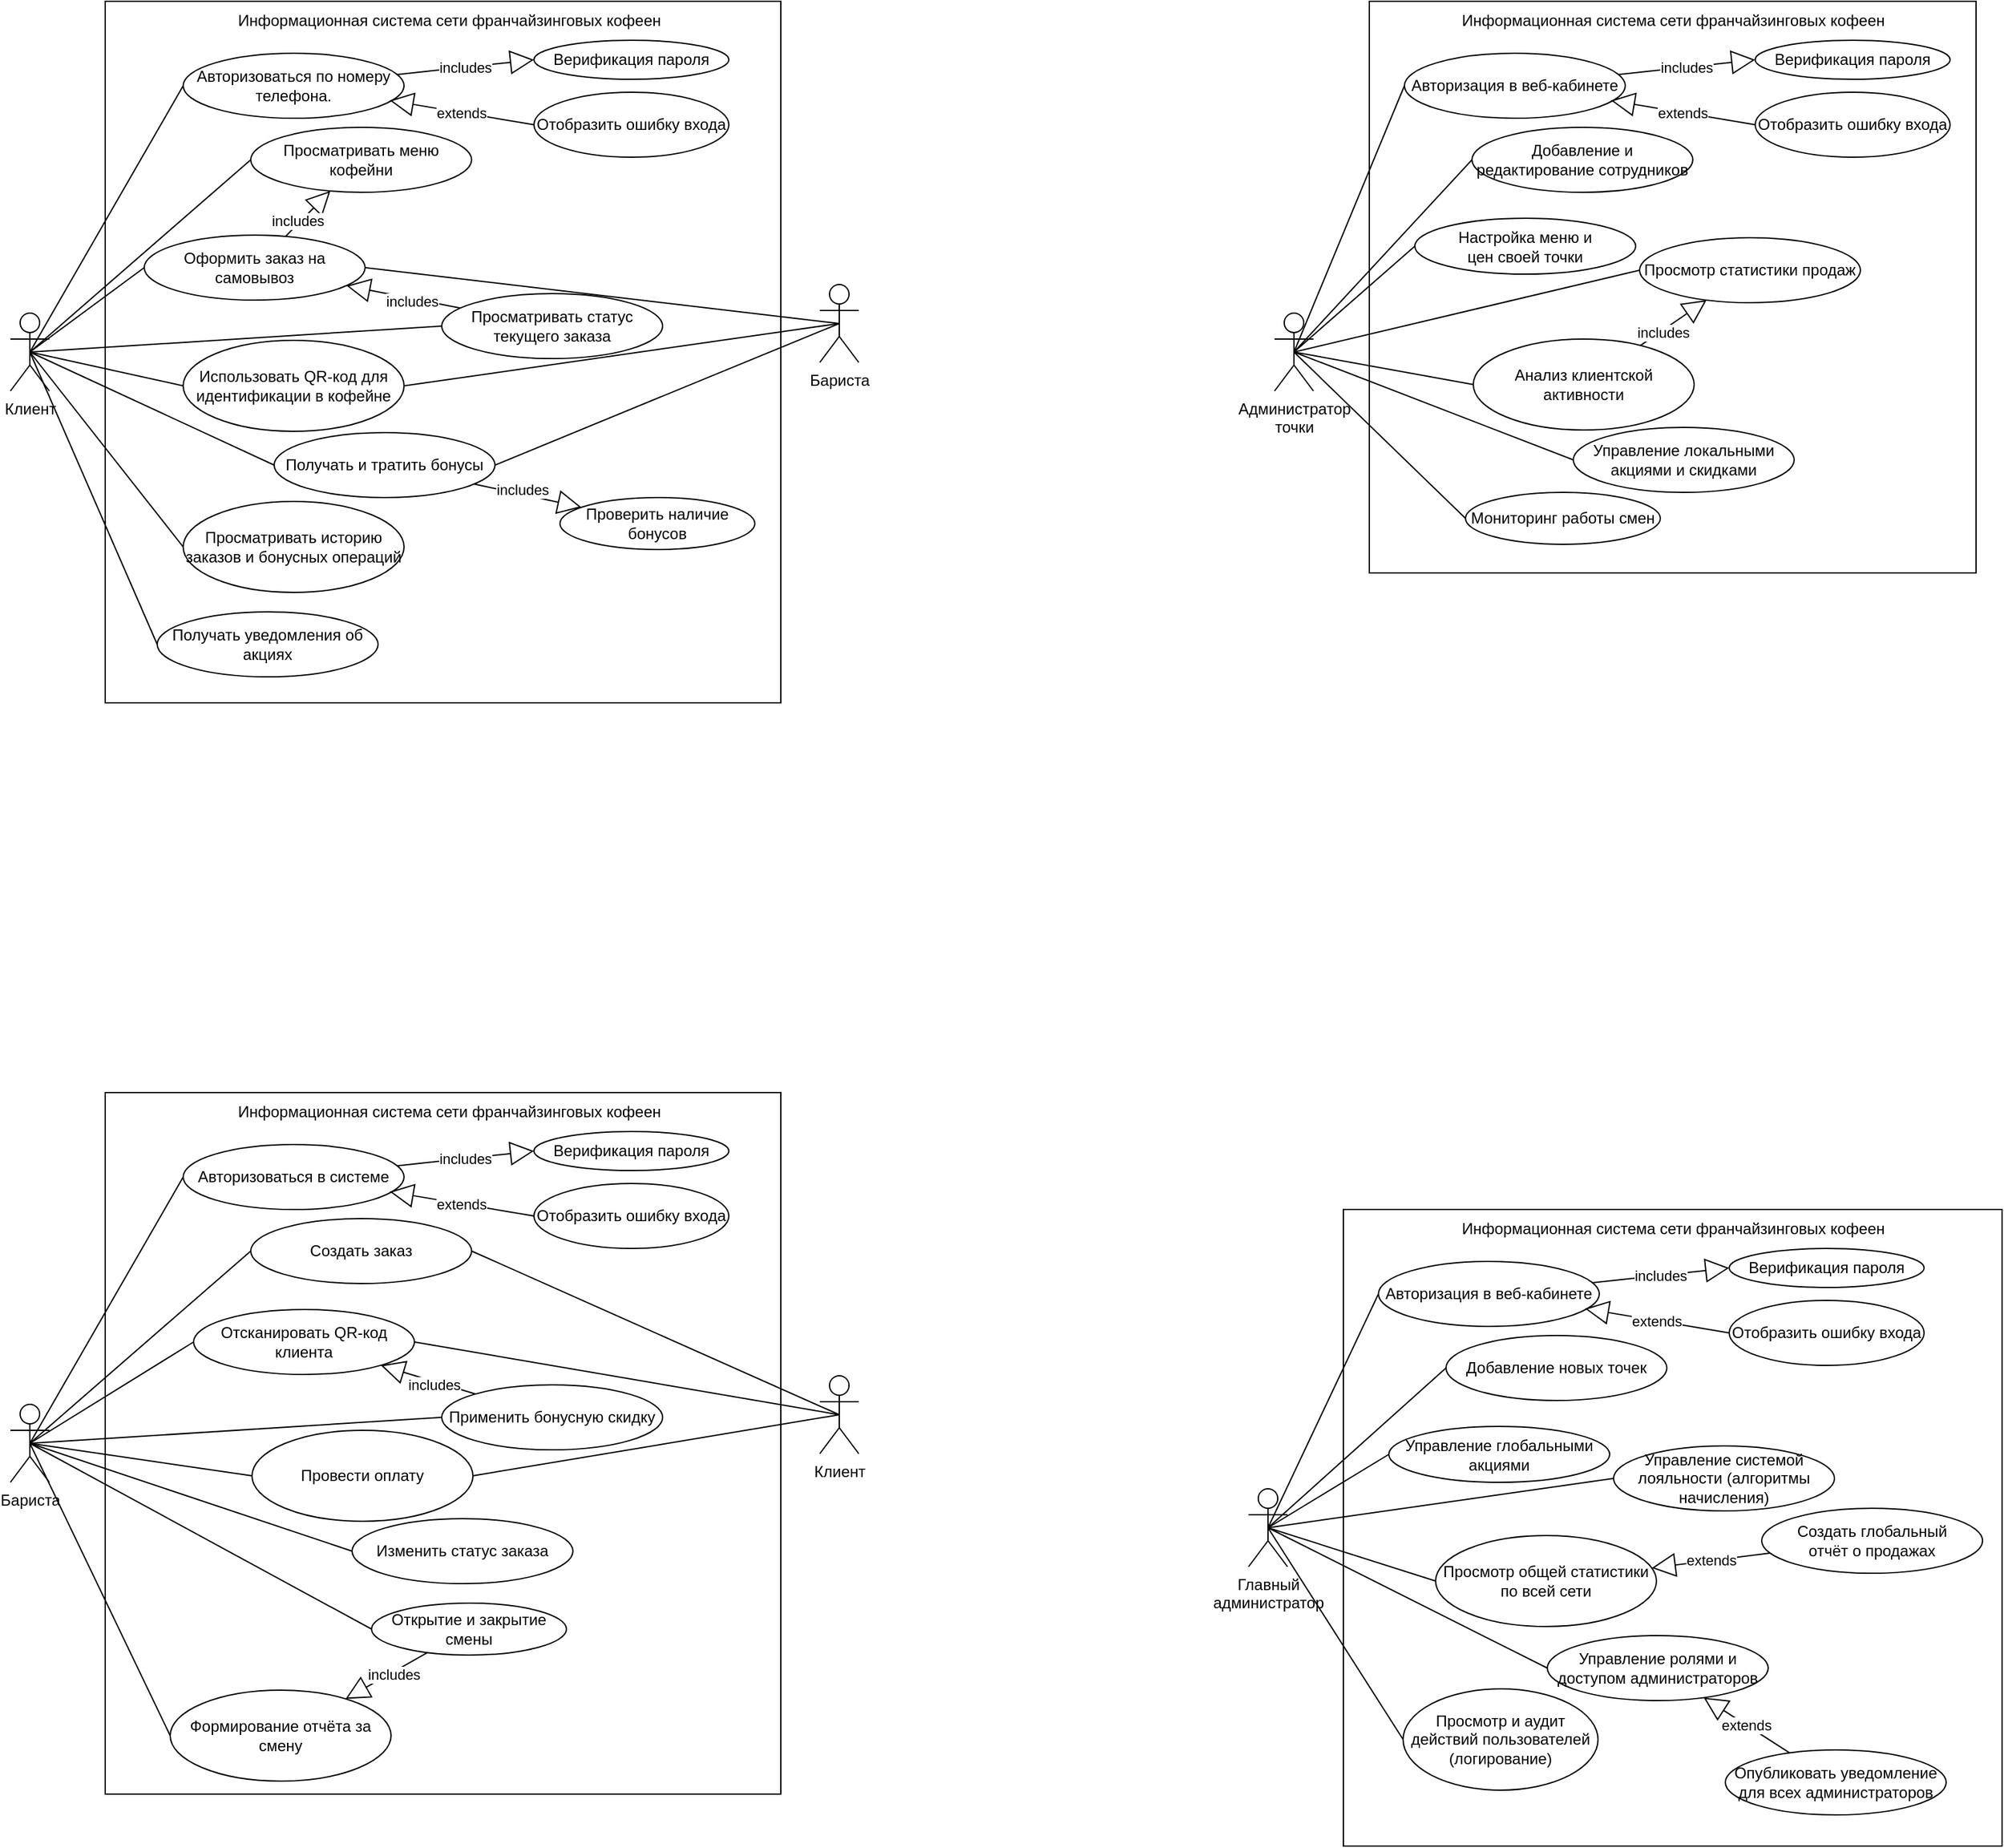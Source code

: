 <mxfile version="28.0.7">
  <diagram id="jpseGgJm6e-avmQmuACF" name="Page-1">
    <mxGraphModel dx="899" dy="1175" grid="1" gridSize="10" guides="1" tooltips="1" connect="1" arrows="1" fold="1" page="1" pageScale="1" pageWidth="850" pageHeight="1100" math="0" shadow="0">
      <root>
        <mxCell id="0" />
        <mxCell id="1" parent="0" />
        <mxCell id="ZztepuW2MVFX9YXNAIIB-1" value="Клиент" style="shape=umlActor;verticalLabelPosition=bottom;verticalAlign=top;html=1;outlineConnect=0;" vertex="1" parent="1">
          <mxGeometry x="227" y="550" width="30" height="60" as="geometry" />
        </mxCell>
        <mxCell id="ZztepuW2MVFX9YXNAIIB-2" value="" style="rounded=0;whiteSpace=wrap;html=1;" vertex="1" parent="1">
          <mxGeometry x="300" y="310" width="520" height="540" as="geometry" />
        </mxCell>
        <mxCell id="ZztepuW2MVFX9YXNAIIB-3" value="Информационная система сети франчайзинговых кофеен" style="text;html=1;align=center;verticalAlign=middle;whiteSpace=wrap;rounded=0;" vertex="1" parent="1">
          <mxGeometry x="395" y="310" width="340" height="30" as="geometry" />
        </mxCell>
        <mxCell id="ZztepuW2MVFX9YXNAIIB-4" value="Авторизоваться по номеру телефона." style="ellipse;whiteSpace=wrap;html=1;" vertex="1" parent="1">
          <mxGeometry x="360" y="350" width="170" height="50" as="geometry" />
        </mxCell>
        <mxCell id="ZztepuW2MVFX9YXNAIIB-5" value="" style="endArrow=none;html=1;rounded=0;exitX=0.5;exitY=0.5;exitDx=0;exitDy=0;exitPerimeter=0;entryX=0;entryY=0.5;entryDx=0;entryDy=0;" edge="1" parent="1" source="ZztepuW2MVFX9YXNAIIB-1" target="ZztepuW2MVFX9YXNAIIB-4">
          <mxGeometry width="50" height="50" relative="1" as="geometry">
            <mxPoint x="370" y="490" as="sourcePoint" />
            <mxPoint x="420" y="440" as="targetPoint" />
          </mxGeometry>
        </mxCell>
        <mxCell id="ZztepuW2MVFX9YXNAIIB-8" value="extends" style="endArrow=block;endSize=16;endFill=0;html=1;rounded=0;exitX=0;exitY=0.5;exitDx=0;exitDy=0;entryX=0.935;entryY=0.726;entryDx=0;entryDy=0;entryPerimeter=0;" edge="1" parent="1" source="ZztepuW2MVFX9YXNAIIB-34" target="ZztepuW2MVFX9YXNAIIB-4">
          <mxGeometry width="160" relative="1" as="geometry">
            <mxPoint x="579.68" y="340" as="sourcePoint" />
            <mxPoint x="640" y="285.68" as="targetPoint" />
          </mxGeometry>
        </mxCell>
        <mxCell id="ZztepuW2MVFX9YXNAIIB-10" value="Бариста" style="shape=umlActor;verticalLabelPosition=bottom;verticalAlign=top;html=1;outlineConnect=0;" vertex="1" parent="1">
          <mxGeometry x="850" y="528" width="30" height="60" as="geometry" />
        </mxCell>
        <mxCell id="ZztepuW2MVFX9YXNAIIB-11" value="Просматривать меню кофейни" style="ellipse;whiteSpace=wrap;html=1;" vertex="1" parent="1">
          <mxGeometry x="412" y="407" width="170" height="50" as="geometry" />
        </mxCell>
        <mxCell id="ZztepuW2MVFX9YXNAIIB-12" value="Оформить заказ на самовывоз" style="ellipse;whiteSpace=wrap;html=1;" vertex="1" parent="1">
          <mxGeometry x="330" y="490" width="170" height="50" as="geometry" />
        </mxCell>
        <mxCell id="ZztepuW2MVFX9YXNAIIB-13" value="Просматривать статус текущего заказа" style="ellipse;whiteSpace=wrap;html=1;" vertex="1" parent="1">
          <mxGeometry x="559" y="535" width="170" height="50" as="geometry" />
        </mxCell>
        <mxCell id="ZztepuW2MVFX9YXNAIIB-14" value="Использовать QR-код для идентификации в кофейне" style="ellipse;whiteSpace=wrap;html=1;" vertex="1" parent="1">
          <mxGeometry x="360" y="571" width="170" height="70" as="geometry" />
        </mxCell>
        <mxCell id="ZztepuW2MVFX9YXNAIIB-15" value="Получать и тратить бонусы" style="ellipse;whiteSpace=wrap;html=1;" vertex="1" parent="1">
          <mxGeometry x="430" y="642" width="170" height="50" as="geometry" />
        </mxCell>
        <mxCell id="ZztepuW2MVFX9YXNAIIB-16" value="Просматривать историю заказов и бонусных операций" style="ellipse;whiteSpace=wrap;html=1;" vertex="1" parent="1">
          <mxGeometry x="360" y="695" width="170" height="70" as="geometry" />
        </mxCell>
        <mxCell id="ZztepuW2MVFX9YXNAIIB-19" value="Получать уведомления об акциях" style="ellipse;whiteSpace=wrap;html=1;" vertex="1" parent="1">
          <mxGeometry x="340" y="780" width="170" height="50" as="geometry" />
        </mxCell>
        <mxCell id="ZztepuW2MVFX9YXNAIIB-22" value="" style="endArrow=none;html=1;rounded=0;entryX=0.5;entryY=0.5;entryDx=0;entryDy=0;entryPerimeter=0;exitX=1;exitY=0.5;exitDx=0;exitDy=0;" edge="1" parent="1" source="ZztepuW2MVFX9YXNAIIB-15" target="ZztepuW2MVFX9YXNAIIB-10">
          <mxGeometry width="50" height="50" relative="1" as="geometry">
            <mxPoint x="360" y="550" as="sourcePoint" />
            <mxPoint x="410" y="500" as="targetPoint" />
          </mxGeometry>
        </mxCell>
        <mxCell id="ZztepuW2MVFX9YXNAIIB-23" value="" style="endArrow=none;html=1;rounded=0;entryX=0.5;entryY=0.5;entryDx=0;entryDy=0;entryPerimeter=0;exitX=1;exitY=0.5;exitDx=0;exitDy=0;" edge="1" parent="1" source="ZztepuW2MVFX9YXNAIIB-14" target="ZztepuW2MVFX9YXNAIIB-10">
          <mxGeometry width="50" height="50" relative="1" as="geometry">
            <mxPoint x="730" y="707" as="sourcePoint" />
            <mxPoint x="825" y="490" as="targetPoint" />
          </mxGeometry>
        </mxCell>
        <mxCell id="ZztepuW2MVFX9YXNAIIB-24" value="" style="endArrow=none;html=1;rounded=0;entryX=0.5;entryY=0.5;entryDx=0;entryDy=0;entryPerimeter=0;exitX=1;exitY=0.5;exitDx=0;exitDy=0;" edge="1" parent="1" source="ZztepuW2MVFX9YXNAIIB-12" target="ZztepuW2MVFX9YXNAIIB-10">
          <mxGeometry width="50" height="50" relative="1" as="geometry">
            <mxPoint x="690" y="606" as="sourcePoint" />
            <mxPoint x="855" y="450" as="targetPoint" />
          </mxGeometry>
        </mxCell>
        <mxCell id="ZztepuW2MVFX9YXNAIIB-25" value="" style="endArrow=none;html=1;rounded=0;entryX=0;entryY=0.5;entryDx=0;entryDy=0;exitX=0.5;exitY=0.5;exitDx=0;exitDy=0;exitPerimeter=0;" edge="1" parent="1" source="ZztepuW2MVFX9YXNAIIB-1" target="ZztepuW2MVFX9YXNAIIB-11">
          <mxGeometry width="50" height="50" relative="1" as="geometry">
            <mxPoint x="230" y="430" as="sourcePoint" />
            <mxPoint x="535" y="420" as="targetPoint" />
          </mxGeometry>
        </mxCell>
        <mxCell id="ZztepuW2MVFX9YXNAIIB-26" value="" style="endArrow=none;html=1;rounded=0;entryX=0;entryY=0.5;entryDx=0;entryDy=0;exitX=0.5;exitY=0.5;exitDx=0;exitDy=0;exitPerimeter=0;" edge="1" parent="1" source="ZztepuW2MVFX9YXNAIIB-1" target="ZztepuW2MVFX9YXNAIIB-12">
          <mxGeometry width="50" height="50" relative="1" as="geometry">
            <mxPoint x="300" y="468" as="sourcePoint" />
            <mxPoint x="575" y="450" as="targetPoint" />
          </mxGeometry>
        </mxCell>
        <mxCell id="ZztepuW2MVFX9YXNAIIB-27" value="" style="endArrow=none;html=1;rounded=0;entryX=0;entryY=0.5;entryDx=0;entryDy=0;exitX=0.5;exitY=0.5;exitDx=0;exitDy=0;exitPerimeter=0;" edge="1" parent="1" source="ZztepuW2MVFX9YXNAIIB-1" target="ZztepuW2MVFX9YXNAIIB-13">
          <mxGeometry width="50" height="50" relative="1" as="geometry">
            <mxPoint x="290" y="480" as="sourcePoint" />
            <mxPoint x="495" y="516" as="targetPoint" />
          </mxGeometry>
        </mxCell>
        <mxCell id="ZztepuW2MVFX9YXNAIIB-28" value="" style="endArrow=none;html=1;rounded=0;entryX=0;entryY=0.5;entryDx=0;entryDy=0;exitX=0.5;exitY=0.5;exitDx=0;exitDy=0;exitPerimeter=0;" edge="1" parent="1" source="ZztepuW2MVFX9YXNAIIB-1" target="ZztepuW2MVFX9YXNAIIB-14">
          <mxGeometry width="50" height="50" relative="1" as="geometry">
            <mxPoint x="270" y="470" as="sourcePoint" />
            <mxPoint x="545" y="563" as="targetPoint" />
          </mxGeometry>
        </mxCell>
        <mxCell id="ZztepuW2MVFX9YXNAIIB-29" value="" style="endArrow=none;html=1;rounded=0;entryX=0;entryY=0.5;entryDx=0;entryDy=0;exitX=0.5;exitY=0.5;exitDx=0;exitDy=0;exitPerimeter=0;" edge="1" parent="1" source="ZztepuW2MVFX9YXNAIIB-1" target="ZztepuW2MVFX9YXNAIIB-15">
          <mxGeometry width="50" height="50" relative="1" as="geometry">
            <mxPoint x="360" y="570" as="sourcePoint" />
            <mxPoint x="565" y="726" as="targetPoint" />
          </mxGeometry>
        </mxCell>
        <mxCell id="ZztepuW2MVFX9YXNAIIB-30" value="" style="endArrow=none;html=1;rounded=0;entryX=0;entryY=0.5;entryDx=0;entryDy=0;exitX=0.5;exitY=0.5;exitDx=0;exitDy=0;exitPerimeter=0;" edge="1" parent="1" source="ZztepuW2MVFX9YXNAIIB-1" target="ZztepuW2MVFX9YXNAIIB-16">
          <mxGeometry width="50" height="50" relative="1" as="geometry">
            <mxPoint x="240" y="500" as="sourcePoint" />
            <mxPoint x="445" y="656" as="targetPoint" />
          </mxGeometry>
        </mxCell>
        <mxCell id="ZztepuW2MVFX9YXNAIIB-31" value="" style="endArrow=none;html=1;rounded=0;entryX=0;entryY=0.5;entryDx=0;entryDy=0;exitX=0.5;exitY=0.5;exitDx=0;exitDy=0;exitPerimeter=0;" edge="1" parent="1" source="ZztepuW2MVFX9YXNAIIB-1" target="ZztepuW2MVFX9YXNAIIB-19">
          <mxGeometry width="50" height="50" relative="1" as="geometry">
            <mxPoint x="230" y="460" as="sourcePoint" />
            <mxPoint x="435" y="616" as="targetPoint" />
          </mxGeometry>
        </mxCell>
        <mxCell id="ZztepuW2MVFX9YXNAIIB-33" value="Верификация пароля" style="ellipse;whiteSpace=wrap;html=1;" vertex="1" parent="1">
          <mxGeometry x="630" y="340" width="150" height="30" as="geometry" />
        </mxCell>
        <mxCell id="ZztepuW2MVFX9YXNAIIB-34" value="Отобразить ошибку входа" style="ellipse;whiteSpace=wrap;html=1;" vertex="1" parent="1">
          <mxGeometry x="630" y="380" width="150" height="50" as="geometry" />
        </mxCell>
        <mxCell id="ZztepuW2MVFX9YXNAIIB-35" value="includes" style="endArrow=block;endSize=16;endFill=0;html=1;rounded=0;entryX=0;entryY=0.5;entryDx=0;entryDy=0;" edge="1" parent="1" source="ZztepuW2MVFX9YXNAIIB-4" target="ZztepuW2MVFX9YXNAIIB-33">
          <mxGeometry width="160" relative="1" as="geometry">
            <mxPoint x="720" y="410" as="sourcePoint" />
            <mxPoint x="610" y="360" as="targetPoint" />
          </mxGeometry>
        </mxCell>
        <mxCell id="ZztepuW2MVFX9YXNAIIB-37" value="Проверить наличие бонусов" style="ellipse;whiteSpace=wrap;html=1;" vertex="1" parent="1">
          <mxGeometry x="650" y="692" width="150" height="40" as="geometry" />
        </mxCell>
        <mxCell id="ZztepuW2MVFX9YXNAIIB-39" value="includes" style="endArrow=block;endSize=16;endFill=0;html=1;rounded=0;" edge="1" parent="1" source="ZztepuW2MVFX9YXNAIIB-15" target="ZztepuW2MVFX9YXNAIIB-37">
          <mxGeometry x="-0.125" y="3" width="160" relative="1" as="geometry">
            <mxPoint x="580" y="671" as="sourcePoint" />
            <mxPoint x="685" y="660" as="targetPoint" />
            <mxPoint as="offset" />
          </mxGeometry>
        </mxCell>
        <mxCell id="ZztepuW2MVFX9YXNAIIB-40" value="includes" style="endArrow=block;endSize=16;endFill=0;html=1;rounded=0;" edge="1" parent="1" source="ZztepuW2MVFX9YXNAIIB-12" target="ZztepuW2MVFX9YXNAIIB-11">
          <mxGeometry x="-0.385" y="2" width="160" relative="1" as="geometry">
            <mxPoint x="660" y="491" as="sourcePoint" />
            <mxPoint x="765" y="480" as="targetPoint" />
            <mxPoint as="offset" />
          </mxGeometry>
        </mxCell>
        <mxCell id="ZztepuW2MVFX9YXNAIIB-41" value="includes" style="endArrow=block;endSize=16;endFill=0;html=1;rounded=0;" edge="1" parent="1" source="ZztepuW2MVFX9YXNAIIB-13" target="ZztepuW2MVFX9YXNAIIB-12">
          <mxGeometry x="-0.15" y="2" width="160" relative="1" as="geometry">
            <mxPoint x="550" y="560" as="sourcePoint" />
            <mxPoint x="576" y="530" as="targetPoint" />
            <mxPoint as="offset" />
          </mxGeometry>
        </mxCell>
        <mxCell id="ZztepuW2MVFX9YXNAIIB-42" value="Бариста" style="shape=umlActor;verticalLabelPosition=bottom;verticalAlign=top;html=1;outlineConnect=0;" vertex="1" parent="1">
          <mxGeometry x="227" y="1390" width="30" height="60" as="geometry" />
        </mxCell>
        <mxCell id="ZztepuW2MVFX9YXNAIIB-43" value="" style="rounded=0;whiteSpace=wrap;html=1;" vertex="1" parent="1">
          <mxGeometry x="300" y="1150" width="520" height="540" as="geometry" />
        </mxCell>
        <mxCell id="ZztepuW2MVFX9YXNAIIB-44" value="Информационная система сети франчайзинговых кофеен" style="text;html=1;align=center;verticalAlign=middle;whiteSpace=wrap;rounded=0;" vertex="1" parent="1">
          <mxGeometry x="395" y="1150" width="340" height="30" as="geometry" />
        </mxCell>
        <mxCell id="ZztepuW2MVFX9YXNAIIB-45" value="Авторизоваться в системе" style="ellipse;whiteSpace=wrap;html=1;" vertex="1" parent="1">
          <mxGeometry x="360" y="1190" width="170" height="50" as="geometry" />
        </mxCell>
        <mxCell id="ZztepuW2MVFX9YXNAIIB-46" value="" style="endArrow=none;html=1;rounded=0;exitX=0.5;exitY=0.5;exitDx=0;exitDy=0;exitPerimeter=0;entryX=0;entryY=0.5;entryDx=0;entryDy=0;" edge="1" parent="1" source="ZztepuW2MVFX9YXNAIIB-42" target="ZztepuW2MVFX9YXNAIIB-45">
          <mxGeometry width="50" height="50" relative="1" as="geometry">
            <mxPoint x="370" y="1330" as="sourcePoint" />
            <mxPoint x="420" y="1280" as="targetPoint" />
          </mxGeometry>
        </mxCell>
        <mxCell id="ZztepuW2MVFX9YXNAIIB-47" value="extends" style="endArrow=block;endSize=16;endFill=0;html=1;rounded=0;exitX=0;exitY=0.5;exitDx=0;exitDy=0;entryX=0.935;entryY=0.726;entryDx=0;entryDy=0;entryPerimeter=0;" edge="1" parent="1" source="ZztepuW2MVFX9YXNAIIB-67" target="ZztepuW2MVFX9YXNAIIB-45">
          <mxGeometry width="160" relative="1" as="geometry">
            <mxPoint x="579.68" y="1180" as="sourcePoint" />
            <mxPoint x="640" y="1125.68" as="targetPoint" />
          </mxGeometry>
        </mxCell>
        <mxCell id="ZztepuW2MVFX9YXNAIIB-48" value="Клиент" style="shape=umlActor;verticalLabelPosition=bottom;verticalAlign=top;html=1;outlineConnect=0;" vertex="1" parent="1">
          <mxGeometry x="850" y="1368" width="30" height="60" as="geometry" />
        </mxCell>
        <mxCell id="ZztepuW2MVFX9YXNAIIB-49" value="Создать заказ" style="ellipse;whiteSpace=wrap;html=1;" vertex="1" parent="1">
          <mxGeometry x="412" y="1247" width="170" height="50" as="geometry" />
        </mxCell>
        <mxCell id="ZztepuW2MVFX9YXNAIIB-50" value="Отсканировать QR-код клиента" style="ellipse;whiteSpace=wrap;html=1;" vertex="1" parent="1">
          <mxGeometry x="368" y="1317" width="170" height="50" as="geometry" />
        </mxCell>
        <mxCell id="ZztepuW2MVFX9YXNAIIB-51" value="Применить бонусную скидку" style="ellipse;whiteSpace=wrap;html=1;" vertex="1" parent="1">
          <mxGeometry x="559" y="1375" width="170" height="50" as="geometry" />
        </mxCell>
        <mxCell id="ZztepuW2MVFX9YXNAIIB-52" value="Провести оплату" style="ellipse;whiteSpace=wrap;html=1;" vertex="1" parent="1">
          <mxGeometry x="413" y="1410" width="170" height="70" as="geometry" />
        </mxCell>
        <mxCell id="ZztepuW2MVFX9YXNAIIB-53" value="Изменить статус заказа" style="ellipse;whiteSpace=wrap;html=1;" vertex="1" parent="1">
          <mxGeometry x="490" y="1478" width="170" height="50" as="geometry" />
        </mxCell>
        <mxCell id="ZztepuW2MVFX9YXNAIIB-54" value="Формирование отчёта за смену" style="ellipse;whiteSpace=wrap;html=1;" vertex="1" parent="1">
          <mxGeometry x="350" y="1610" width="170" height="70" as="geometry" />
        </mxCell>
        <mxCell id="ZztepuW2MVFX9YXNAIIB-57" value="" style="endArrow=none;html=1;rounded=0;entryX=0.5;entryY=0.5;entryDx=0;entryDy=0;entryPerimeter=0;exitX=1;exitY=0.5;exitDx=0;exitDy=0;" edge="1" parent="1" source="ZztepuW2MVFX9YXNAIIB-52" target="ZztepuW2MVFX9YXNAIIB-48">
          <mxGeometry width="50" height="50" relative="1" as="geometry">
            <mxPoint x="730" y="1547" as="sourcePoint" />
            <mxPoint x="825" y="1330" as="targetPoint" />
          </mxGeometry>
        </mxCell>
        <mxCell id="ZztepuW2MVFX9YXNAIIB-58" value="" style="endArrow=none;html=1;rounded=0;entryX=0.5;entryY=0.5;entryDx=0;entryDy=0;entryPerimeter=0;exitX=1;exitY=0.5;exitDx=0;exitDy=0;" edge="1" parent="1" source="ZztepuW2MVFX9YXNAIIB-50" target="ZztepuW2MVFX9YXNAIIB-48">
          <mxGeometry width="50" height="50" relative="1" as="geometry">
            <mxPoint x="690" y="1446" as="sourcePoint" />
            <mxPoint x="855" y="1290" as="targetPoint" />
          </mxGeometry>
        </mxCell>
        <mxCell id="ZztepuW2MVFX9YXNAIIB-59" value="" style="endArrow=none;html=1;rounded=0;entryX=0;entryY=0.5;entryDx=0;entryDy=0;exitX=0.5;exitY=0.5;exitDx=0;exitDy=0;exitPerimeter=0;" edge="1" parent="1" source="ZztepuW2MVFX9YXNAIIB-42" target="ZztepuW2MVFX9YXNAIIB-49">
          <mxGeometry width="50" height="50" relative="1" as="geometry">
            <mxPoint x="230" y="1270" as="sourcePoint" />
            <mxPoint x="535" y="1260" as="targetPoint" />
          </mxGeometry>
        </mxCell>
        <mxCell id="ZztepuW2MVFX9YXNAIIB-60" value="" style="endArrow=none;html=1;rounded=0;entryX=0;entryY=0.5;entryDx=0;entryDy=0;exitX=0.5;exitY=0.5;exitDx=0;exitDy=0;exitPerimeter=0;" edge="1" parent="1" source="ZztepuW2MVFX9YXNAIIB-42" target="ZztepuW2MVFX9YXNAIIB-50">
          <mxGeometry width="50" height="50" relative="1" as="geometry">
            <mxPoint x="300" y="1308" as="sourcePoint" />
            <mxPoint x="575" y="1290" as="targetPoint" />
          </mxGeometry>
        </mxCell>
        <mxCell id="ZztepuW2MVFX9YXNAIIB-61" value="" style="endArrow=none;html=1;rounded=0;entryX=0;entryY=0.5;entryDx=0;entryDy=0;exitX=0.5;exitY=0.5;exitDx=0;exitDy=0;exitPerimeter=0;" edge="1" parent="1" source="ZztepuW2MVFX9YXNAIIB-42" target="ZztepuW2MVFX9YXNAIIB-51">
          <mxGeometry width="50" height="50" relative="1" as="geometry">
            <mxPoint x="290" y="1320" as="sourcePoint" />
            <mxPoint x="495" y="1356" as="targetPoint" />
          </mxGeometry>
        </mxCell>
        <mxCell id="ZztepuW2MVFX9YXNAIIB-62" value="" style="endArrow=none;html=1;rounded=0;entryX=0;entryY=0.5;entryDx=0;entryDy=0;exitX=0.5;exitY=0.5;exitDx=0;exitDy=0;exitPerimeter=0;" edge="1" parent="1" source="ZztepuW2MVFX9YXNAIIB-42" target="ZztepuW2MVFX9YXNAIIB-52">
          <mxGeometry width="50" height="50" relative="1" as="geometry">
            <mxPoint x="270" y="1310" as="sourcePoint" />
            <mxPoint x="545" y="1403" as="targetPoint" />
          </mxGeometry>
        </mxCell>
        <mxCell id="ZztepuW2MVFX9YXNAIIB-63" value="" style="endArrow=none;html=1;rounded=0;entryX=0;entryY=0.5;entryDx=0;entryDy=0;exitX=0.5;exitY=0.5;exitDx=0;exitDy=0;exitPerimeter=0;" edge="1" parent="1" source="ZztepuW2MVFX9YXNAIIB-42" target="ZztepuW2MVFX9YXNAIIB-53">
          <mxGeometry width="50" height="50" relative="1" as="geometry">
            <mxPoint x="360" y="1410" as="sourcePoint" />
            <mxPoint x="565" y="1566" as="targetPoint" />
          </mxGeometry>
        </mxCell>
        <mxCell id="ZztepuW2MVFX9YXNAIIB-64" value="" style="endArrow=none;html=1;rounded=0;entryX=0;entryY=0.5;entryDx=0;entryDy=0;exitX=0.5;exitY=0.5;exitDx=0;exitDy=0;exitPerimeter=0;" edge="1" parent="1" source="ZztepuW2MVFX9YXNAIIB-42" target="ZztepuW2MVFX9YXNAIIB-54">
          <mxGeometry width="50" height="50" relative="1" as="geometry">
            <mxPoint x="240" y="1340" as="sourcePoint" />
            <mxPoint x="445" y="1496" as="targetPoint" />
          </mxGeometry>
        </mxCell>
        <mxCell id="ZztepuW2MVFX9YXNAIIB-66" value="Верификация пароля" style="ellipse;whiteSpace=wrap;html=1;" vertex="1" parent="1">
          <mxGeometry x="630" y="1180" width="150" height="30" as="geometry" />
        </mxCell>
        <mxCell id="ZztepuW2MVFX9YXNAIIB-67" value="Отобразить ошибку входа" style="ellipse;whiteSpace=wrap;html=1;" vertex="1" parent="1">
          <mxGeometry x="630" y="1220" width="150" height="50" as="geometry" />
        </mxCell>
        <mxCell id="ZztepuW2MVFX9YXNAIIB-68" value="includes" style="endArrow=block;endSize=16;endFill=0;html=1;rounded=0;entryX=0;entryY=0.5;entryDx=0;entryDy=0;" edge="1" parent="1" source="ZztepuW2MVFX9YXNAIIB-45" target="ZztepuW2MVFX9YXNAIIB-66">
          <mxGeometry width="160" relative="1" as="geometry">
            <mxPoint x="720" y="1250" as="sourcePoint" />
            <mxPoint x="610" y="1200" as="targetPoint" />
          </mxGeometry>
        </mxCell>
        <mxCell id="ZztepuW2MVFX9YXNAIIB-69" value="Открытие и закрытие смены" style="ellipse;whiteSpace=wrap;html=1;" vertex="1" parent="1">
          <mxGeometry x="505" y="1543" width="150" height="40" as="geometry" />
        </mxCell>
        <mxCell id="ZztepuW2MVFX9YXNAIIB-72" value="includes" style="endArrow=block;endSize=16;endFill=0;html=1;rounded=0;" edge="1" parent="1" source="ZztepuW2MVFX9YXNAIIB-51" target="ZztepuW2MVFX9YXNAIIB-50">
          <mxGeometry x="-0.15" y="2" width="160" relative="1" as="geometry">
            <mxPoint x="550" y="1400" as="sourcePoint" />
            <mxPoint x="576" y="1370" as="targetPoint" />
            <mxPoint as="offset" />
          </mxGeometry>
        </mxCell>
        <mxCell id="ZztepuW2MVFX9YXNAIIB-73" value="" style="endArrow=none;html=1;rounded=0;entryX=0;entryY=0.5;entryDx=0;entryDy=0;exitX=0.5;exitY=0.5;exitDx=0;exitDy=0;exitPerimeter=0;" edge="1" parent="1" source="ZztepuW2MVFX9YXNAIIB-42" target="ZztepuW2MVFX9YXNAIIB-69">
          <mxGeometry width="50" height="50" relative="1" as="geometry">
            <mxPoint x="340" y="1510" as="sourcePoint" />
            <mxPoint x="448" y="1735" as="targetPoint" />
          </mxGeometry>
        </mxCell>
        <mxCell id="ZztepuW2MVFX9YXNAIIB-74" value="includes" style="endArrow=block;endSize=16;endFill=0;html=1;rounded=0;" edge="1" parent="1" source="ZztepuW2MVFX9YXNAIIB-69" target="ZztepuW2MVFX9YXNAIIB-54">
          <mxGeometry x="-0.15" y="2" width="160" relative="1" as="geometry">
            <mxPoint x="617" y="1637" as="sourcePoint" />
            <mxPoint x="530" y="1620" as="targetPoint" />
            <mxPoint as="offset" />
          </mxGeometry>
        </mxCell>
        <mxCell id="ZztepuW2MVFX9YXNAIIB-75" value="" style="endArrow=none;html=1;rounded=0;entryX=0.5;entryY=0.5;entryDx=0;entryDy=0;entryPerimeter=0;exitX=1;exitY=0.5;exitDx=0;exitDy=0;" edge="1" parent="1" source="ZztepuW2MVFX9YXNAIIB-49" target="ZztepuW2MVFX9YXNAIIB-48">
          <mxGeometry width="50" height="50" relative="1" as="geometry">
            <mxPoint x="600" y="1280" as="sourcePoint" />
            <mxPoint x="927" y="1336" as="targetPoint" />
          </mxGeometry>
        </mxCell>
        <mxCell id="ZztepuW2MVFX9YXNAIIB-76" value="Администратор&lt;br&gt;точки" style="shape=umlActor;verticalLabelPosition=bottom;verticalAlign=top;html=1;outlineConnect=0;" vertex="1" parent="1">
          <mxGeometry x="1200" y="550" width="30" height="60" as="geometry" />
        </mxCell>
        <mxCell id="ZztepuW2MVFX9YXNAIIB-77" value="" style="rounded=0;whiteSpace=wrap;html=1;" vertex="1" parent="1">
          <mxGeometry x="1273" y="310" width="467" height="440" as="geometry" />
        </mxCell>
        <mxCell id="ZztepuW2MVFX9YXNAIIB-78" value="Информационная система сети франчайзинговых кофеен" style="text;html=1;align=center;verticalAlign=middle;whiteSpace=wrap;rounded=0;" vertex="1" parent="1">
          <mxGeometry x="1336.5" y="310" width="340" height="30" as="geometry" />
        </mxCell>
        <mxCell id="ZztepuW2MVFX9YXNAIIB-79" value="Авторизация в веб-кабинете" style="ellipse;whiteSpace=wrap;html=1;" vertex="1" parent="1">
          <mxGeometry x="1300" y="350" width="170" height="50" as="geometry" />
        </mxCell>
        <mxCell id="ZztepuW2MVFX9YXNAIIB-80" value="" style="endArrow=none;html=1;rounded=0;exitX=0.5;exitY=0.5;exitDx=0;exitDy=0;exitPerimeter=0;entryX=0;entryY=0.5;entryDx=0;entryDy=0;" edge="1" parent="1" source="ZztepuW2MVFX9YXNAIIB-76" target="ZztepuW2MVFX9YXNAIIB-79">
          <mxGeometry width="50" height="50" relative="1" as="geometry">
            <mxPoint x="1343" y="490" as="sourcePoint" />
            <mxPoint x="1393" y="440" as="targetPoint" />
          </mxGeometry>
        </mxCell>
        <mxCell id="ZztepuW2MVFX9YXNAIIB-81" value="extends" style="endArrow=block;endSize=16;endFill=0;html=1;rounded=0;exitX=0;exitY=0.5;exitDx=0;exitDy=0;entryX=0.935;entryY=0.726;entryDx=0;entryDy=0;entryPerimeter=0;" edge="1" parent="1" source="ZztepuW2MVFX9YXNAIIB-98" target="ZztepuW2MVFX9YXNAIIB-79">
          <mxGeometry width="160" relative="1" as="geometry">
            <mxPoint x="1552.68" y="340" as="sourcePoint" />
            <mxPoint x="1613" y="285.68" as="targetPoint" />
          </mxGeometry>
        </mxCell>
        <mxCell id="ZztepuW2MVFX9YXNAIIB-83" value="Добавление и редактирование сотрудников" style="ellipse;whiteSpace=wrap;html=1;" vertex="1" parent="1">
          <mxGeometry x="1352" y="407" width="170" height="50" as="geometry" />
        </mxCell>
        <mxCell id="ZztepuW2MVFX9YXNAIIB-84" value="Настройка меню и&lt;div&gt;цен своей точки&lt;/div&gt;" style="ellipse;whiteSpace=wrap;html=1;" vertex="1" parent="1">
          <mxGeometry x="1308" y="477" width="170" height="43" as="geometry" />
        </mxCell>
        <mxCell id="ZztepuW2MVFX9YXNAIIB-85" value="Просмотр статистики продаж" style="ellipse;whiteSpace=wrap;html=1;" vertex="1" parent="1">
          <mxGeometry x="1481" y="492" width="170" height="50" as="geometry" />
        </mxCell>
        <mxCell id="ZztepuW2MVFX9YXNAIIB-86" value="Анализ клиентской активности" style="ellipse;whiteSpace=wrap;html=1;" vertex="1" parent="1">
          <mxGeometry x="1353" y="570" width="170" height="70" as="geometry" />
        </mxCell>
        <mxCell id="ZztepuW2MVFX9YXNAIIB-87" value="Управление локальными акциями и скидками" style="ellipse;whiteSpace=wrap;html=1;" vertex="1" parent="1">
          <mxGeometry x="1430" y="638" width="170" height="50" as="geometry" />
        </mxCell>
        <mxCell id="ZztepuW2MVFX9YXNAIIB-91" value="" style="endArrow=none;html=1;rounded=0;entryX=0;entryY=0.5;entryDx=0;entryDy=0;exitX=0.5;exitY=0.5;exitDx=0;exitDy=0;exitPerimeter=0;" edge="1" parent="1" source="ZztepuW2MVFX9YXNAIIB-76" target="ZztepuW2MVFX9YXNAIIB-83">
          <mxGeometry width="50" height="50" relative="1" as="geometry">
            <mxPoint x="1203" y="430" as="sourcePoint" />
            <mxPoint x="1508" y="420" as="targetPoint" />
          </mxGeometry>
        </mxCell>
        <mxCell id="ZztepuW2MVFX9YXNAIIB-92" value="" style="endArrow=none;html=1;rounded=0;entryX=0;entryY=0.5;entryDx=0;entryDy=0;exitX=0.5;exitY=0.5;exitDx=0;exitDy=0;exitPerimeter=0;" edge="1" parent="1" source="ZztepuW2MVFX9YXNAIIB-76" target="ZztepuW2MVFX9YXNAIIB-84">
          <mxGeometry width="50" height="50" relative="1" as="geometry">
            <mxPoint x="1273" y="468" as="sourcePoint" />
            <mxPoint x="1548" y="450" as="targetPoint" />
          </mxGeometry>
        </mxCell>
        <mxCell id="ZztepuW2MVFX9YXNAIIB-93" value="" style="endArrow=none;html=1;rounded=0;entryX=0;entryY=0.5;entryDx=0;entryDy=0;exitX=0.5;exitY=0.5;exitDx=0;exitDy=0;exitPerimeter=0;" edge="1" parent="1" source="ZztepuW2MVFX9YXNAIIB-76" target="ZztepuW2MVFX9YXNAIIB-85">
          <mxGeometry width="50" height="50" relative="1" as="geometry">
            <mxPoint x="1263" y="480" as="sourcePoint" />
            <mxPoint x="1468" y="516" as="targetPoint" />
          </mxGeometry>
        </mxCell>
        <mxCell id="ZztepuW2MVFX9YXNAIIB-94" value="" style="endArrow=none;html=1;rounded=0;entryX=0;entryY=0.5;entryDx=0;entryDy=0;exitX=0.5;exitY=0.5;exitDx=0;exitDy=0;exitPerimeter=0;" edge="1" parent="1" source="ZztepuW2MVFX9YXNAIIB-76" target="ZztepuW2MVFX9YXNAIIB-86">
          <mxGeometry width="50" height="50" relative="1" as="geometry">
            <mxPoint x="1243" y="470" as="sourcePoint" />
            <mxPoint x="1518" y="563" as="targetPoint" />
          </mxGeometry>
        </mxCell>
        <mxCell id="ZztepuW2MVFX9YXNAIIB-95" value="" style="endArrow=none;html=1;rounded=0;entryX=0;entryY=0.5;entryDx=0;entryDy=0;exitX=0.5;exitY=0.5;exitDx=0;exitDy=0;exitPerimeter=0;" edge="1" parent="1" source="ZztepuW2MVFX9YXNAIIB-76" target="ZztepuW2MVFX9YXNAIIB-87">
          <mxGeometry width="50" height="50" relative="1" as="geometry">
            <mxPoint x="1333" y="570" as="sourcePoint" />
            <mxPoint x="1538" y="726" as="targetPoint" />
          </mxGeometry>
        </mxCell>
        <mxCell id="ZztepuW2MVFX9YXNAIIB-97" value="Верификация пароля" style="ellipse;whiteSpace=wrap;html=1;" vertex="1" parent="1">
          <mxGeometry x="1570" y="340" width="150" height="30" as="geometry" />
        </mxCell>
        <mxCell id="ZztepuW2MVFX9YXNAIIB-98" value="Отобразить ошибку входа" style="ellipse;whiteSpace=wrap;html=1;" vertex="1" parent="1">
          <mxGeometry x="1570" y="380" width="150" height="50" as="geometry" />
        </mxCell>
        <mxCell id="ZztepuW2MVFX9YXNAIIB-99" value="includes" style="endArrow=block;endSize=16;endFill=0;html=1;rounded=0;entryX=0;entryY=0.5;entryDx=0;entryDy=0;" edge="1" parent="1" source="ZztepuW2MVFX9YXNAIIB-79" target="ZztepuW2MVFX9YXNAIIB-97">
          <mxGeometry width="160" relative="1" as="geometry">
            <mxPoint x="1693" y="410" as="sourcePoint" />
            <mxPoint x="1583" y="360" as="targetPoint" />
          </mxGeometry>
        </mxCell>
        <mxCell id="ZztepuW2MVFX9YXNAIIB-100" value="Мониторинг работы смен" style="ellipse;whiteSpace=wrap;html=1;" vertex="1" parent="1">
          <mxGeometry x="1347" y="688" width="150" height="40" as="geometry" />
        </mxCell>
        <mxCell id="ZztepuW2MVFX9YXNAIIB-102" value="" style="endArrow=none;html=1;rounded=0;entryX=0;entryY=0.5;entryDx=0;entryDy=0;exitX=0.5;exitY=0.5;exitDx=0;exitDy=0;exitPerimeter=0;" edge="1" parent="1" source="ZztepuW2MVFX9YXNAIIB-76" target="ZztepuW2MVFX9YXNAIIB-100">
          <mxGeometry width="50" height="50" relative="1" as="geometry">
            <mxPoint x="1313" y="670" as="sourcePoint" />
            <mxPoint x="1421" y="895" as="targetPoint" />
          </mxGeometry>
        </mxCell>
        <mxCell id="ZztepuW2MVFX9YXNAIIB-105" value="includes" style="endArrow=block;endSize=16;endFill=0;html=1;rounded=0;" edge="1" parent="1" source="ZztepuW2MVFX9YXNAIIB-86" target="ZztepuW2MVFX9YXNAIIB-85">
          <mxGeometry x="-0.353" y="-2" width="160" relative="1" as="geometry">
            <mxPoint x="1570" y="561" as="sourcePoint" />
            <mxPoint x="1675" y="550" as="targetPoint" />
            <mxPoint as="offset" />
          </mxGeometry>
        </mxCell>
        <mxCell id="ZztepuW2MVFX9YXNAIIB-106" value="Главный&lt;br&gt;администратор" style="shape=umlActor;verticalLabelPosition=bottom;verticalAlign=top;html=1;outlineConnect=0;" vertex="1" parent="1">
          <mxGeometry x="1180" y="1455" width="30" height="60" as="geometry" />
        </mxCell>
        <mxCell id="ZztepuW2MVFX9YXNAIIB-107" value="" style="rounded=0;whiteSpace=wrap;html=1;" vertex="1" parent="1">
          <mxGeometry x="1253" y="1240" width="507" height="490" as="geometry" />
        </mxCell>
        <mxCell id="ZztepuW2MVFX9YXNAIIB-108" value="Информационная система сети франчайзинговых кофеен" style="text;html=1;align=center;verticalAlign=middle;whiteSpace=wrap;rounded=0;" vertex="1" parent="1">
          <mxGeometry x="1336.5" y="1240" width="340" height="30" as="geometry" />
        </mxCell>
        <mxCell id="ZztepuW2MVFX9YXNAIIB-109" value="Авторизация в веб-кабинете" style="ellipse;whiteSpace=wrap;html=1;" vertex="1" parent="1">
          <mxGeometry x="1280" y="1280" width="170" height="50" as="geometry" />
        </mxCell>
        <mxCell id="ZztepuW2MVFX9YXNAIIB-110" value="" style="endArrow=none;html=1;rounded=0;exitX=0.5;exitY=0.5;exitDx=0;exitDy=0;exitPerimeter=0;entryX=0;entryY=0.5;entryDx=0;entryDy=0;" edge="1" parent="1" source="ZztepuW2MVFX9YXNAIIB-106" target="ZztepuW2MVFX9YXNAIIB-109">
          <mxGeometry width="50" height="50" relative="1" as="geometry">
            <mxPoint x="1323" y="1420" as="sourcePoint" />
            <mxPoint x="1373" y="1370" as="targetPoint" />
          </mxGeometry>
        </mxCell>
        <mxCell id="ZztepuW2MVFX9YXNAIIB-111" value="extends" style="endArrow=block;endSize=16;endFill=0;html=1;rounded=0;exitX=0;exitY=0.5;exitDx=0;exitDy=0;entryX=0.935;entryY=0.726;entryDx=0;entryDy=0;entryPerimeter=0;" edge="1" parent="1" source="ZztepuW2MVFX9YXNAIIB-123" target="ZztepuW2MVFX9YXNAIIB-109">
          <mxGeometry width="160" relative="1" as="geometry">
            <mxPoint x="1532.68" y="1270" as="sourcePoint" />
            <mxPoint x="1593" y="1215.68" as="targetPoint" />
          </mxGeometry>
        </mxCell>
        <mxCell id="ZztepuW2MVFX9YXNAIIB-112" value="Добавление новых точек" style="ellipse;whiteSpace=wrap;html=1;" vertex="1" parent="1">
          <mxGeometry x="1332" y="1337" width="170" height="50" as="geometry" />
        </mxCell>
        <mxCell id="ZztepuW2MVFX9YXNAIIB-113" value="Управление глобальными акциями" style="ellipse;whiteSpace=wrap;html=1;" vertex="1" parent="1">
          <mxGeometry x="1288" y="1407" width="170" height="43" as="geometry" />
        </mxCell>
        <mxCell id="ZztepuW2MVFX9YXNAIIB-114" value="&lt;div&gt;&lt;span style=&quot;background-color: transparent; color: light-dark(rgb(0, 0, 0), rgb(255, 255, 255));&quot;&gt;Управление системой лояльности (алгоритмы начисления)&lt;/span&gt;&lt;/div&gt;" style="ellipse;whiteSpace=wrap;html=1;" vertex="1" parent="1">
          <mxGeometry x="1461" y="1422" width="170" height="50" as="geometry" />
        </mxCell>
        <mxCell id="ZztepuW2MVFX9YXNAIIB-115" value="Просмотр общей статистики по всей сети" style="ellipse;whiteSpace=wrap;html=1;" vertex="1" parent="1">
          <mxGeometry x="1324" y="1491" width="170" height="70" as="geometry" />
        </mxCell>
        <mxCell id="ZztepuW2MVFX9YXNAIIB-116" value="Управление ролями и доступом администраторов" style="ellipse;whiteSpace=wrap;html=1;" vertex="1" parent="1">
          <mxGeometry x="1410" y="1568" width="170" height="50" as="geometry" />
        </mxCell>
        <mxCell id="ZztepuW2MVFX9YXNAIIB-117" value="" style="endArrow=none;html=1;rounded=0;entryX=0;entryY=0.5;entryDx=0;entryDy=0;exitX=0.5;exitY=0.5;exitDx=0;exitDy=0;exitPerimeter=0;" edge="1" parent="1" source="ZztepuW2MVFX9YXNAIIB-106" target="ZztepuW2MVFX9YXNAIIB-112">
          <mxGeometry width="50" height="50" relative="1" as="geometry">
            <mxPoint x="1183" y="1360" as="sourcePoint" />
            <mxPoint x="1488" y="1350" as="targetPoint" />
          </mxGeometry>
        </mxCell>
        <mxCell id="ZztepuW2MVFX9YXNAIIB-118" value="" style="endArrow=none;html=1;rounded=0;entryX=0;entryY=0.5;entryDx=0;entryDy=0;exitX=0.5;exitY=0.5;exitDx=0;exitDy=0;exitPerimeter=0;" edge="1" parent="1" source="ZztepuW2MVFX9YXNAIIB-106" target="ZztepuW2MVFX9YXNAIIB-113">
          <mxGeometry width="50" height="50" relative="1" as="geometry">
            <mxPoint x="1253" y="1398" as="sourcePoint" />
            <mxPoint x="1528" y="1380" as="targetPoint" />
          </mxGeometry>
        </mxCell>
        <mxCell id="ZztepuW2MVFX9YXNAIIB-119" value="" style="endArrow=none;html=1;rounded=0;entryX=0;entryY=0.5;entryDx=0;entryDy=0;exitX=0.5;exitY=0.5;exitDx=0;exitDy=0;exitPerimeter=0;" edge="1" parent="1" source="ZztepuW2MVFX9YXNAIIB-106" target="ZztepuW2MVFX9YXNAIIB-114">
          <mxGeometry width="50" height="50" relative="1" as="geometry">
            <mxPoint x="1243" y="1410" as="sourcePoint" />
            <mxPoint x="1448" y="1446" as="targetPoint" />
          </mxGeometry>
        </mxCell>
        <mxCell id="ZztepuW2MVFX9YXNAIIB-120" value="" style="endArrow=none;html=1;rounded=0;entryX=0;entryY=0.5;entryDx=0;entryDy=0;exitX=0.5;exitY=0.5;exitDx=0;exitDy=0;exitPerimeter=0;" edge="1" parent="1" source="ZztepuW2MVFX9YXNAIIB-106" target="ZztepuW2MVFX9YXNAIIB-115">
          <mxGeometry width="50" height="50" relative="1" as="geometry">
            <mxPoint x="1223" y="1400" as="sourcePoint" />
            <mxPoint x="1498" y="1493" as="targetPoint" />
          </mxGeometry>
        </mxCell>
        <mxCell id="ZztepuW2MVFX9YXNAIIB-121" value="" style="endArrow=none;html=1;rounded=0;entryX=0;entryY=0.5;entryDx=0;entryDy=0;exitX=0.5;exitY=0.5;exitDx=0;exitDy=0;exitPerimeter=0;" edge="1" parent="1" source="ZztepuW2MVFX9YXNAIIB-106" target="ZztepuW2MVFX9YXNAIIB-116">
          <mxGeometry width="50" height="50" relative="1" as="geometry">
            <mxPoint x="1313" y="1500" as="sourcePoint" />
            <mxPoint x="1518" y="1656" as="targetPoint" />
          </mxGeometry>
        </mxCell>
        <mxCell id="ZztepuW2MVFX9YXNAIIB-122" value="Верификация пароля" style="ellipse;whiteSpace=wrap;html=1;" vertex="1" parent="1">
          <mxGeometry x="1550" y="1270" width="150" height="30" as="geometry" />
        </mxCell>
        <mxCell id="ZztepuW2MVFX9YXNAIIB-123" value="Отобразить ошибку входа" style="ellipse;whiteSpace=wrap;html=1;" vertex="1" parent="1">
          <mxGeometry x="1550" y="1310" width="150" height="50" as="geometry" />
        </mxCell>
        <mxCell id="ZztepuW2MVFX9YXNAIIB-124" value="includes" style="endArrow=block;endSize=16;endFill=0;html=1;rounded=0;entryX=0;entryY=0.5;entryDx=0;entryDy=0;" edge="1" parent="1" source="ZztepuW2MVFX9YXNAIIB-109" target="ZztepuW2MVFX9YXNAIIB-122">
          <mxGeometry width="160" relative="1" as="geometry">
            <mxPoint x="1673" y="1340" as="sourcePoint" />
            <mxPoint x="1563" y="1290" as="targetPoint" />
          </mxGeometry>
        </mxCell>
        <mxCell id="ZztepuW2MVFX9YXNAIIB-125" value="Просмотр и аудит действий пользователей (логирование)" style="ellipse;whiteSpace=wrap;html=1;" vertex="1" parent="1">
          <mxGeometry x="1299" y="1609" width="150" height="78" as="geometry" />
        </mxCell>
        <mxCell id="ZztepuW2MVFX9YXNAIIB-126" value="" style="endArrow=none;html=1;rounded=0;entryX=0;entryY=0.5;entryDx=0;entryDy=0;exitX=0.5;exitY=0.5;exitDx=0;exitDy=0;exitPerimeter=0;" edge="1" parent="1" source="ZztepuW2MVFX9YXNAIIB-106" target="ZztepuW2MVFX9YXNAIIB-125">
          <mxGeometry width="50" height="50" relative="1" as="geometry">
            <mxPoint x="1293" y="1600" as="sourcePoint" />
            <mxPoint x="1401" y="1825" as="targetPoint" />
          </mxGeometry>
        </mxCell>
        <mxCell id="ZztepuW2MVFX9YXNAIIB-128" value="Создать глобальный&lt;div&gt;отчёт о продажах&lt;/div&gt;" style="ellipse;whiteSpace=wrap;html=1;" vertex="1" parent="1">
          <mxGeometry x="1575" y="1470" width="170" height="50" as="geometry" />
        </mxCell>
        <mxCell id="ZztepuW2MVFX9YXNAIIB-129" value="extends" style="endArrow=block;endSize=16;endFill=0;html=1;rounded=0;" edge="1" parent="1" source="ZztepuW2MVFX9YXNAIIB-128" target="ZztepuW2MVFX9YXNAIIB-115">
          <mxGeometry width="160" relative="1" as="geometry">
            <mxPoint x="1681" y="1549" as="sourcePoint" />
            <mxPoint x="1570" y="1530" as="targetPoint" />
          </mxGeometry>
        </mxCell>
        <mxCell id="ZztepuW2MVFX9YXNAIIB-131" value="Опубликовать уведомление для всех администраторов" style="ellipse;whiteSpace=wrap;html=1;" vertex="1" parent="1">
          <mxGeometry x="1547" y="1656" width="170" height="50" as="geometry" />
        </mxCell>
        <mxCell id="ZztepuW2MVFX9YXNAIIB-132" value="extends" style="endArrow=block;endSize=16;endFill=0;html=1;rounded=0;" edge="1" parent="1" source="ZztepuW2MVFX9YXNAIIB-131" target="ZztepuW2MVFX9YXNAIIB-116">
          <mxGeometry width="160" relative="1" as="geometry">
            <mxPoint x="1649" y="1590" as="sourcePoint" />
            <mxPoint x="1560" y="1605" as="targetPoint" />
          </mxGeometry>
        </mxCell>
      </root>
    </mxGraphModel>
  </diagram>
</mxfile>
